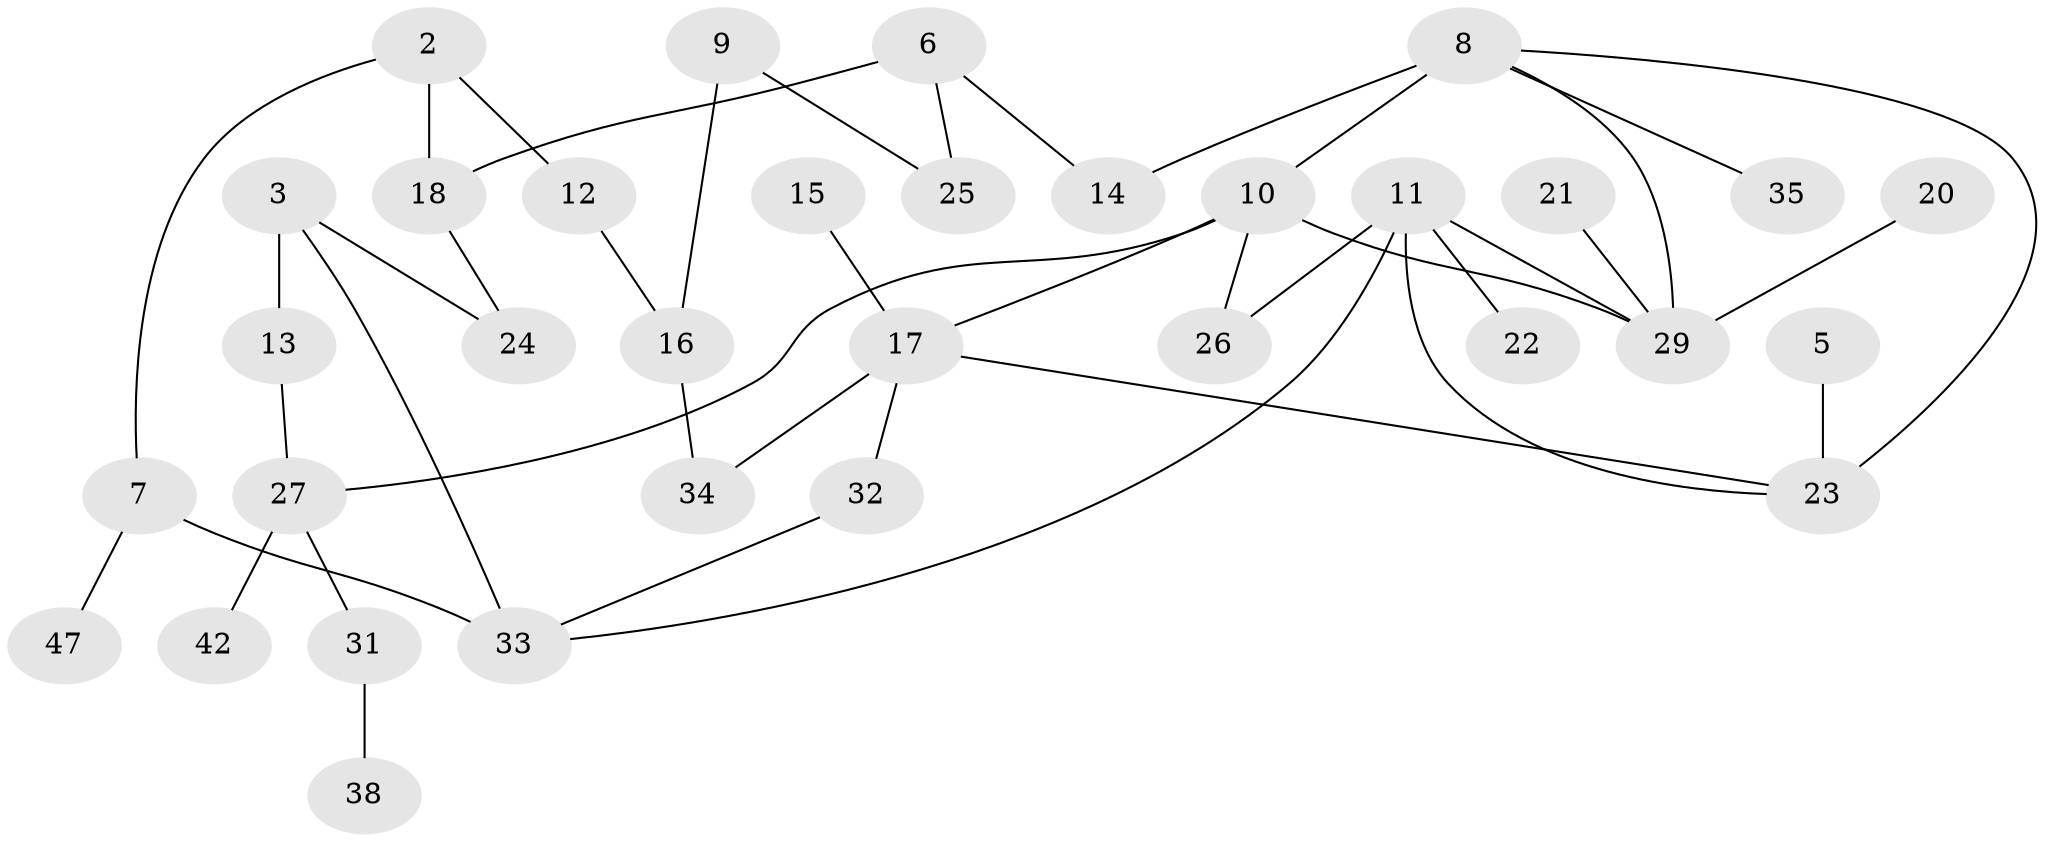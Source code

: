 // original degree distribution, {0: 0.14583333333333334, 3: 0.23958333333333334, 1: 0.22916666666666666, 5: 0.010416666666666666, 2: 0.2916666666666667, 4: 0.08333333333333333}
// Generated by graph-tools (version 1.1) at 2025/33/03/09/25 02:33:43]
// undirected, 33 vertices, 42 edges
graph export_dot {
graph [start="1"]
  node [color=gray90,style=filled];
  2;
  3;
  5;
  6;
  7;
  8;
  9;
  10;
  11;
  12;
  13;
  14;
  15;
  16;
  17;
  18;
  20;
  21;
  22;
  23;
  24;
  25;
  26;
  27;
  29;
  31;
  32;
  33;
  34;
  35;
  38;
  42;
  47;
  2 -- 7 [weight=1.0];
  2 -- 12 [weight=1.0];
  2 -- 18 [weight=1.0];
  3 -- 13 [weight=2.0];
  3 -- 24 [weight=1.0];
  3 -- 33 [weight=1.0];
  5 -- 23 [weight=2.0];
  6 -- 14 [weight=1.0];
  6 -- 18 [weight=2.0];
  6 -- 25 [weight=1.0];
  7 -- 33 [weight=2.0];
  7 -- 47 [weight=1.0];
  8 -- 10 [weight=1.0];
  8 -- 14 [weight=2.0];
  8 -- 23 [weight=1.0];
  8 -- 29 [weight=1.0];
  8 -- 35 [weight=1.0];
  9 -- 16 [weight=1.0];
  9 -- 25 [weight=1.0];
  10 -- 17 [weight=1.0];
  10 -- 26 [weight=1.0];
  10 -- 27 [weight=1.0];
  10 -- 29 [weight=1.0];
  11 -- 22 [weight=1.0];
  11 -- 23 [weight=1.0];
  11 -- 26 [weight=2.0];
  11 -- 29 [weight=1.0];
  11 -- 33 [weight=1.0];
  12 -- 16 [weight=1.0];
  13 -- 27 [weight=1.0];
  15 -- 17 [weight=1.0];
  16 -- 34 [weight=1.0];
  17 -- 23 [weight=1.0];
  17 -- 32 [weight=1.0];
  17 -- 34 [weight=1.0];
  18 -- 24 [weight=1.0];
  20 -- 29 [weight=1.0];
  21 -- 29 [weight=1.0];
  27 -- 31 [weight=1.0];
  27 -- 42 [weight=1.0];
  31 -- 38 [weight=1.0];
  32 -- 33 [weight=1.0];
}
